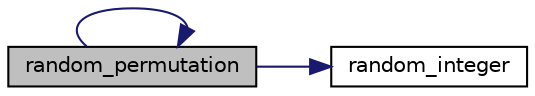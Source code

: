 digraph "random_permutation"
{
  edge [fontname="Helvetica",fontsize="10",labelfontname="Helvetica",labelfontsize="10"];
  node [fontname="Helvetica",fontsize="10",shape=record];
  rankdir="LR";
  Node3253 [label="random_permutation",height=0.2,width=0.4,color="black", fillcolor="grey75", style="filled", fontcolor="black"];
  Node3253 -> Node3253 [color="midnightblue",fontsize="10",style="solid",fontname="Helvetica"];
  Node3253 -> Node3254 [color="midnightblue",fontsize="10",style="solid",fontname="Helvetica"];
  Node3254 [label="random_integer",height=0.2,width=0.4,color="black", fillcolor="white", style="filled",URL="$d5/db4/io__and__os_8h.html#a509937846575424b1c8863e1bb96a766"];
}
